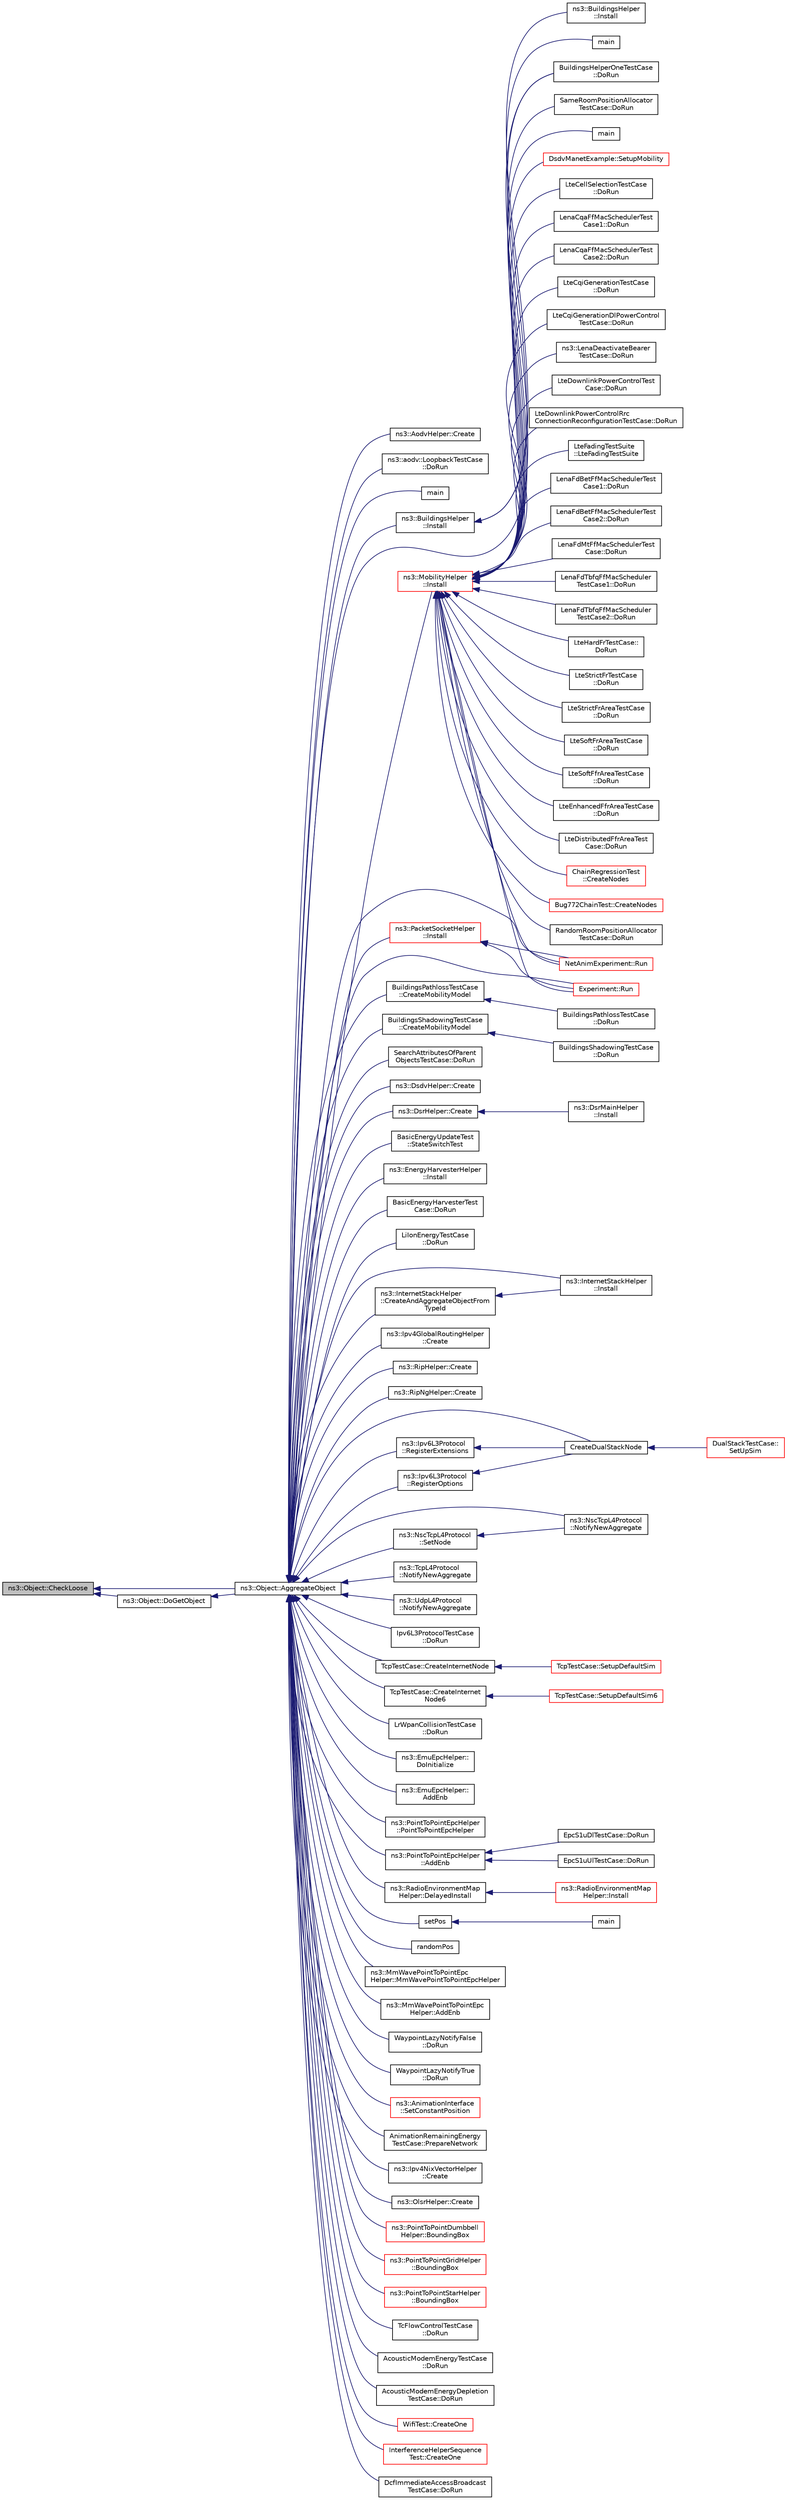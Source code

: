 digraph "ns3::Object::CheckLoose"
{
  edge [fontname="Helvetica",fontsize="10",labelfontname="Helvetica",labelfontsize="10"];
  node [fontname="Helvetica",fontsize="10",shape=record];
  rankdir="LR";
  Node1 [label="ns3::Object::CheckLoose",height=0.2,width=0.4,color="black", fillcolor="grey75", style="filled", fontcolor="black"];
  Node1 -> Node2 [dir="back",color="midnightblue",fontsize="10",style="solid"];
  Node2 [label="ns3::Object::DoGetObject",height=0.2,width=0.4,color="black", fillcolor="white", style="filled",URL="$d9/d77/classns3_1_1Object.html#a3ee161b5ced0991bcb0a7aef2f6645f1"];
  Node2 -> Node3 [dir="back",color="midnightblue",fontsize="10",style="solid"];
  Node3 [label="ns3::Object::AggregateObject",height=0.2,width=0.4,color="black", fillcolor="white", style="filled",URL="$d9/d77/classns3_1_1Object.html#a79dd435d300f3deca814553f561a2922"];
  Node3 -> Node4 [dir="back",color="midnightblue",fontsize="10",style="solid"];
  Node4 [label="ns3::AodvHelper::Create",height=0.2,width=0.4,color="black", fillcolor="white", style="filled",URL="$d9/d4a/classns3_1_1AodvHelper.html#a4e588837b00d654debf150b149216b2d"];
  Node3 -> Node5 [dir="back",color="midnightblue",fontsize="10",style="solid"];
  Node5 [label="ns3::aodv::LoopbackTestCase\l::DoRun",height=0.2,width=0.4,color="black", fillcolor="white", style="filled",URL="$d2/d8c/classns3_1_1aodv_1_1LoopbackTestCase.html#aa4ecd46f743a971813870cff58563eab",tooltip="Implementation to actually run this TestCase. "];
  Node3 -> Node6 [dir="back",color="midnightblue",fontsize="10",style="solid"];
  Node6 [label="main",height=0.2,width=0.4,color="black", fillcolor="white", style="filled",URL="$d1/dc3/buildings-pathloss-profiler_8cc.html#a0ddf1224851353fc92bfbff6f499fa97"];
  Node3 -> Node7 [dir="back",color="midnightblue",fontsize="10",style="solid"];
  Node7 [label="ns3::BuildingsHelper\l::Install",height=0.2,width=0.4,color="black", fillcolor="white", style="filled",URL="$d6/d04/classns3_1_1BuildingsHelper.html#a1f8163c577bf4fbadd091327e0f15f9a"];
  Node7 -> Node8 [dir="back",color="midnightblue",fontsize="10",style="solid"];
  Node8 [label="ns3::BuildingsHelper\l::Install",height=0.2,width=0.4,color="black", fillcolor="white", style="filled",URL="$d6/d04/classns3_1_1BuildingsHelper.html#a4d13fa12e7a91c7f9725616da184ab79"];
  Node7 -> Node9 [dir="back",color="midnightblue",fontsize="10",style="solid"];
  Node9 [label="main",height=0.2,width=0.4,color="black", fillcolor="white", style="filled",URL="$d5/d9b/lena-cqi-threshold_8cc.html#a0ddf1224851353fc92bfbff6f499fa97"];
  Node3 -> Node10 [dir="back",color="midnightblue",fontsize="10",style="solid"];
  Node10 [label="BuildingsHelperOneTestCase\l::DoRun",height=0.2,width=0.4,color="black", fillcolor="white", style="filled",URL="$d2/df4/classBuildingsHelperOneTestCase.html#a8b56b4b6ac3a92ebb8e377012b32fbdd",tooltip="Implementation to actually run this TestCase. "];
  Node3 -> Node11 [dir="back",color="midnightblue",fontsize="10",style="solid"];
  Node11 [label="BuildingsPathlossTestCase\l::CreateMobilityModel",height=0.2,width=0.4,color="black", fillcolor="white", style="filled",URL="$db/dc5/classBuildingsPathlossTestCase.html#a22b970340b20ac349830e21a7b6abc6f"];
  Node11 -> Node12 [dir="back",color="midnightblue",fontsize="10",style="solid"];
  Node12 [label="BuildingsPathlossTestCase\l::DoRun",height=0.2,width=0.4,color="black", fillcolor="white", style="filled",URL="$db/dc5/classBuildingsPathlossTestCase.html#a6b16dda55a96c818e4612ada692b6b35",tooltip="Implementation to actually run this TestCase. "];
  Node3 -> Node13 [dir="back",color="midnightblue",fontsize="10",style="solid"];
  Node13 [label="BuildingsShadowingTestCase\l::CreateMobilityModel",height=0.2,width=0.4,color="black", fillcolor="white", style="filled",URL="$d8/da7/classBuildingsShadowingTestCase.html#a43039af62f5ba963a7132f8f1cafe5e1"];
  Node13 -> Node14 [dir="back",color="midnightblue",fontsize="10",style="solid"];
  Node14 [label="BuildingsShadowingTestCase\l::DoRun",height=0.2,width=0.4,color="black", fillcolor="white", style="filled",URL="$d8/da7/classBuildingsShadowingTestCase.html#af15f6da1544ebf8348987f0829678932",tooltip="Implementation to actually run this TestCase. "];
  Node3 -> Node15 [dir="back",color="midnightblue",fontsize="10",style="solid"];
  Node15 [label="SearchAttributesOfParent\lObjectsTestCase::DoRun",height=0.2,width=0.4,color="black", fillcolor="white", style="filled",URL="$da/d07/classSearchAttributesOfParentObjectsTestCase.html#aba3b7703d538d2d596fc02e0a99d82ab",tooltip="Implementation to actually run this TestCase. "];
  Node3 -> Node16 [dir="back",color="midnightblue",fontsize="10",style="solid"];
  Node16 [label="ns3::DsdvHelper::Create",height=0.2,width=0.4,color="black", fillcolor="white", style="filled",URL="$d5/da7/classns3_1_1DsdvHelper.html#a3ddb5f954a8c681cf8d1b0bee78f772f"];
  Node3 -> Node17 [dir="back",color="midnightblue",fontsize="10",style="solid"];
  Node17 [label="ns3::DsrHelper::Create",height=0.2,width=0.4,color="black", fillcolor="white", style="filled",URL="$d2/d31/classns3_1_1DsrHelper.html#ad855c0aae21f5a7d6cc5ed6d31ac5034"];
  Node17 -> Node18 [dir="back",color="midnightblue",fontsize="10",style="solid"];
  Node18 [label="ns3::DsrMainHelper\l::Install",height=0.2,width=0.4,color="black", fillcolor="white", style="filled",URL="$df/dd9/classns3_1_1DsrMainHelper.html#a48e42ffd63ee3199d504fb811c0b422e"];
  Node3 -> Node19 [dir="back",color="midnightblue",fontsize="10",style="solid"];
  Node19 [label="BasicEnergyUpdateTest\l::StateSwitchTest",height=0.2,width=0.4,color="black", fillcolor="white", style="filled",URL="$d5/de0/classBasicEnergyUpdateTest.html#aebdf7df054db21ed34826ccdf208f6a6"];
  Node3 -> Node20 [dir="back",color="midnightblue",fontsize="10",style="solid"];
  Node20 [label="ns3::EnergyHarvesterHelper\l::Install",height=0.2,width=0.4,color="black", fillcolor="white", style="filled",URL="$d5/dbd/classns3_1_1EnergyHarvesterHelper.html#a84cf9de6031011a94e84b44b7741eb91"];
  Node3 -> Node21 [dir="back",color="midnightblue",fontsize="10",style="solid"];
  Node21 [label="BasicEnergyHarvesterTest\lCase::DoRun",height=0.2,width=0.4,color="black", fillcolor="white", style="filled",URL="$d7/da4/classBasicEnergyHarvesterTestCase.html#a0ccc441de009ad419be183aae7398576",tooltip="Implementation to actually run this TestCase. "];
  Node3 -> Node22 [dir="back",color="midnightblue",fontsize="10",style="solid"];
  Node22 [label="LiIonEnergyTestCase\l::DoRun",height=0.2,width=0.4,color="black", fillcolor="white", style="filled",URL="$d0/dc1/classLiIonEnergyTestCase.html#aaf5ee6f6a93fc67f4c12796570e3fa7a",tooltip="Implementation to actually run this TestCase. "];
  Node3 -> Node23 [dir="back",color="midnightblue",fontsize="10",style="solid"];
  Node23 [label="ns3::InternetStackHelper\l::CreateAndAggregateObjectFrom\lTypeId",height=0.2,width=0.4,color="black", fillcolor="white", style="filled",URL="$da/d33/classns3_1_1InternetStackHelper.html#a6605ba9c1bbfdf9ebe09c5dbcfce2451",tooltip="create an object from its TypeId and aggregates it to the node "];
  Node23 -> Node24 [dir="back",color="midnightblue",fontsize="10",style="solid"];
  Node24 [label="ns3::InternetStackHelper\l::Install",height=0.2,width=0.4,color="black", fillcolor="white", style="filled",URL="$da/d33/classns3_1_1InternetStackHelper.html#a14b0da37b1617255bf1078c11a108dce"];
  Node3 -> Node24 [dir="back",color="midnightblue",fontsize="10",style="solid"];
  Node3 -> Node25 [dir="back",color="midnightblue",fontsize="10",style="solid"];
  Node25 [label="ns3::Ipv4GlobalRoutingHelper\l::Create",height=0.2,width=0.4,color="black", fillcolor="white", style="filled",URL="$d4/d1a/classns3_1_1Ipv4GlobalRoutingHelper.html#a7aad4286a1ead7073bd73c6b19a32a59"];
  Node3 -> Node26 [dir="back",color="midnightblue",fontsize="10",style="solid"];
  Node26 [label="ns3::RipHelper::Create",height=0.2,width=0.4,color="black", fillcolor="white", style="filled",URL="$db/d9d/classns3_1_1RipHelper.html#af9b89490714b2f494beec7a0f628346b"];
  Node3 -> Node27 [dir="back",color="midnightblue",fontsize="10",style="solid"];
  Node27 [label="ns3::RipNgHelper::Create",height=0.2,width=0.4,color="black", fillcolor="white", style="filled",URL="$d8/dbc/classns3_1_1RipNgHelper.html#a92474bbd2a8816e8e847deb32f240525"];
  Node3 -> Node28 [dir="back",color="midnightblue",fontsize="10",style="solid"];
  Node28 [label="ns3::Ipv6L3Protocol\l::RegisterExtensions",height=0.2,width=0.4,color="black", fillcolor="white", style="filled",URL="$d7/d74/classns3_1_1Ipv6L3Protocol.html#a25cb7eac8f79c3461ec50b8464db2f8f",tooltip="Register the IPv6 Extensions. "];
  Node28 -> Node29 [dir="back",color="midnightblue",fontsize="10",style="solid"];
  Node29 [label="CreateDualStackNode",height=0.2,width=0.4,color="black", fillcolor="white", style="filled",URL="$d1/dde/ipv6-dual-stack-test-suite_8cc.html#a27cadab775ef9861b30e3ad79a3e3214"];
  Node29 -> Node30 [dir="back",color="midnightblue",fontsize="10",style="solid"];
  Node30 [label="DualStackTestCase::\lSetUpSim",height=0.2,width=0.4,color="red", fillcolor="white", style="filled",URL="$d1/d1d/classDualStackTestCase.html#a04e3c01a5d12957f1f69d2df2e2c734c",tooltip="Setup the test. "];
  Node3 -> Node31 [dir="back",color="midnightblue",fontsize="10",style="solid"];
  Node31 [label="ns3::Ipv6L3Protocol\l::RegisterOptions",height=0.2,width=0.4,color="black", fillcolor="white", style="filled",URL="$d7/d74/classns3_1_1Ipv6L3Protocol.html#ac9c52b73b294e0b592a5034b87278d92",tooltip="Register the IPv6 Options. "];
  Node31 -> Node29 [dir="back",color="midnightblue",fontsize="10",style="solid"];
  Node3 -> Node32 [dir="back",color="midnightblue",fontsize="10",style="solid"];
  Node32 [label="ns3::NscTcpL4Protocol\l::SetNode",height=0.2,width=0.4,color="black", fillcolor="white", style="filled",URL="$dd/dfe/classns3_1_1NscTcpL4Protocol.html#a4ed1c16d77da3bc0154c71f623a0f445"];
  Node32 -> Node33 [dir="back",color="midnightblue",fontsize="10",style="solid"];
  Node33 [label="ns3::NscTcpL4Protocol\l::NotifyNewAggregate",height=0.2,width=0.4,color="black", fillcolor="white", style="filled",URL="$dd/dfe/classns3_1_1NscTcpL4Protocol.html#a423e33bc38d6f04ba6c54f7ce2647565"];
  Node3 -> Node33 [dir="back",color="midnightblue",fontsize="10",style="solid"];
  Node3 -> Node34 [dir="back",color="midnightblue",fontsize="10",style="solid"];
  Node34 [label="ns3::TcpL4Protocol\l::NotifyNewAggregate",height=0.2,width=0.4,color="black", fillcolor="white", style="filled",URL="$df/dc9/classns3_1_1TcpL4Protocol.html#ace34214dade5d0c0c2220ad01866111c",tooltip="Setup socket factory and callbacks when aggregated to a node. "];
  Node3 -> Node35 [dir="back",color="midnightblue",fontsize="10",style="solid"];
  Node35 [label="ns3::UdpL4Protocol\l::NotifyNewAggregate",height=0.2,width=0.4,color="black", fillcolor="white", style="filled",URL="$d0/d31/classns3_1_1UdpL4Protocol.html#aab4a2c28a2caeb37eaec4a23a920b339"];
  Node3 -> Node29 [dir="back",color="midnightblue",fontsize="10",style="solid"];
  Node3 -> Node36 [dir="back",color="midnightblue",fontsize="10",style="solid"];
  Node36 [label="Ipv6L3ProtocolTestCase\l::DoRun",height=0.2,width=0.4,color="black", fillcolor="white", style="filled",URL="$d4/d65/classIpv6L3ProtocolTestCase.html#ac052c03e25689da8fed383146b988a7e",tooltip="Implementation to actually run this TestCase. "];
  Node3 -> Node37 [dir="back",color="midnightblue",fontsize="10",style="solid"];
  Node37 [label="TcpTestCase::CreateInternetNode",height=0.2,width=0.4,color="black", fillcolor="white", style="filled",URL="$de/dae/classTcpTestCase.html#aa2bee178327783b9acb07d7351e1dcdf",tooltip="Create a node with the Internet stack (IPv4 version). "];
  Node37 -> Node38 [dir="back",color="midnightblue",fontsize="10",style="solid"];
  Node38 [label="TcpTestCase::SetupDefaultSim",height=0.2,width=0.4,color="red", fillcolor="white", style="filled",URL="$de/dae/classTcpTestCase.html#aa0635586d1df558a59adf3ab92cdd511",tooltip="Setup the test (IPv4 version). "];
  Node3 -> Node39 [dir="back",color="midnightblue",fontsize="10",style="solid"];
  Node39 [label="TcpTestCase::CreateInternet\lNode6",height=0.2,width=0.4,color="black", fillcolor="white", style="filled",URL="$de/dae/classTcpTestCase.html#a45d4f2a1d4a2f311c529469bdc9dfe00",tooltip="Create a node with the Internet stack (IPv6 version). "];
  Node39 -> Node40 [dir="back",color="midnightblue",fontsize="10",style="solid"];
  Node40 [label="TcpTestCase::SetupDefaultSim6",height=0.2,width=0.4,color="red", fillcolor="white", style="filled",URL="$de/dae/classTcpTestCase.html#ad45a412dd010f36d8b396ab83df8acd6",tooltip="Setup the test (IPv6 version). "];
  Node3 -> Node41 [dir="back",color="midnightblue",fontsize="10",style="solid"];
  Node41 [label="LrWpanCollisionTestCase\l::DoRun",height=0.2,width=0.4,color="black", fillcolor="white", style="filled",URL="$d1/da7/classLrWpanCollisionTestCase.html#adc8f2378868d9eb3aba9b538897d85d2",tooltip="Implementation to actually run this TestCase. "];
  Node3 -> Node42 [dir="back",color="midnightblue",fontsize="10",style="solid"];
  Node42 [label="ns3::EmuEpcHelper::\lDoInitialize",height=0.2,width=0.4,color="black", fillcolor="white", style="filled",URL="$d9/db8/classns3_1_1EmuEpcHelper.html#ae66ac77634aad1dfb03bbe0d8a54acc1"];
  Node3 -> Node43 [dir="back",color="midnightblue",fontsize="10",style="solid"];
  Node43 [label="ns3::EmuEpcHelper::\lAddEnb",height=0.2,width=0.4,color="black", fillcolor="white", style="filled",URL="$d9/db8/classns3_1_1EmuEpcHelper.html#abaff0cf3ed70c034b5e0fd22dc89a7ba"];
  Node3 -> Node44 [dir="back",color="midnightblue",fontsize="10",style="solid"];
  Node44 [label="ns3::PointToPointEpcHelper\l::PointToPointEpcHelper",height=0.2,width=0.4,color="black", fillcolor="white", style="filled",URL="$de/d5b/classns3_1_1PointToPointEpcHelper.html#a3d4c34f6a194c994d45e0dac5019b8cb"];
  Node3 -> Node45 [dir="back",color="midnightblue",fontsize="10",style="solid"];
  Node45 [label="ns3::PointToPointEpcHelper\l::AddEnb",height=0.2,width=0.4,color="black", fillcolor="white", style="filled",URL="$de/d5b/classns3_1_1PointToPointEpcHelper.html#a6636cc9c0501b719bd81ed13efd3c589"];
  Node45 -> Node46 [dir="back",color="midnightblue",fontsize="10",style="solid"];
  Node46 [label="EpcS1uDlTestCase::DoRun",height=0.2,width=0.4,color="black", fillcolor="white", style="filled",URL="$db/d72/classEpcS1uDlTestCase.html#a2ac9313672e6c5e2a5a33f98a77ffec2",tooltip="Implementation to actually run this TestCase. "];
  Node45 -> Node47 [dir="back",color="midnightblue",fontsize="10",style="solid"];
  Node47 [label="EpcS1uUlTestCase::DoRun",height=0.2,width=0.4,color="black", fillcolor="white", style="filled",URL="$d8/d4d/classEpcS1uUlTestCase.html#a6fa27997312de46d9b0f3ab2221a24fa",tooltip="Implementation to actually run this TestCase. "];
  Node3 -> Node48 [dir="back",color="midnightblue",fontsize="10",style="solid"];
  Node48 [label="ns3::RadioEnvironmentMap\lHelper::DelayedInstall",height=0.2,width=0.4,color="black", fillcolor="white", style="filled",URL="$de/d0e/classns3_1_1RadioEnvironmentMapHelper.html#ab8591d08fcb179f5ba004d05feded580"];
  Node48 -> Node49 [dir="back",color="midnightblue",fontsize="10",style="solid"];
  Node49 [label="ns3::RadioEnvironmentMap\lHelper::Install",height=0.2,width=0.4,color="red", fillcolor="white", style="filled",URL="$de/d0e/classns3_1_1RadioEnvironmentMapHelper.html#a0b15c982ea80037f9409d73654b48548"];
  Node3 -> Node50 [dir="back",color="midnightblue",fontsize="10",style="solid"];
  Node50 [label="setPos",height=0.2,width=0.4,color="black", fillcolor="white", style="filled",URL="$db/daf/dce-example-mptcp-mmwave_8cc.html#af9909077be6393b8cc46f5ac55a77f84"];
  Node50 -> Node51 [dir="back",color="midnightblue",fontsize="10",style="solid"];
  Node51 [label="main",height=0.2,width=0.4,color="black", fillcolor="white", style="filled",URL="$db/daf/dce-example-mptcp-mmwave_8cc.html#a0ddf1224851353fc92bfbff6f499fa97"];
  Node3 -> Node52 [dir="back",color="midnightblue",fontsize="10",style="solid"];
  Node52 [label="randomPos",height=0.2,width=0.4,color="black", fillcolor="white", style="filled",URL="$db/daf/dce-example-mptcp-mmwave_8cc.html#a413c7e5fc698544007360bfb970ca4e2"];
  Node3 -> Node53 [dir="back",color="midnightblue",fontsize="10",style="solid"];
  Node53 [label="ns3::MmWavePointToPointEpc\lHelper::MmWavePointToPointEpcHelper",height=0.2,width=0.4,color="black", fillcolor="white", style="filled",URL="$db/dca/classns3_1_1MmWavePointToPointEpcHelper.html#a45b842e4b0bda8e4df3a3826c0b945b3"];
  Node3 -> Node54 [dir="back",color="midnightblue",fontsize="10",style="solid"];
  Node54 [label="ns3::MmWavePointToPointEpc\lHelper::AddEnb",height=0.2,width=0.4,color="black", fillcolor="white", style="filled",URL="$db/dca/classns3_1_1MmWavePointToPointEpcHelper.html#a9cd7e12bfdf03508e7a64d5fdf456366"];
  Node3 -> Node55 [dir="back",color="midnightblue",fontsize="10",style="solid"];
  Node55 [label="ns3::MobilityHelper\l::Install",height=0.2,width=0.4,color="red", fillcolor="white", style="filled",URL="$d8/def/classns3_1_1MobilityHelper.html#a07737960ee95c0777109cf2994dd97ae",tooltip="\"Layout\" a single node according to the current position allocator type. "];
  Node55 -> Node56 [dir="back",color="midnightblue",fontsize="10",style="solid"];
  Node56 [label="ChainRegressionTest\l::CreateNodes",height=0.2,width=0.4,color="red", fillcolor="white", style="filled",URL="$da/d19/classChainRegressionTest.html#a3e368f839e9527ba7bde784258c31792",tooltip="Create test topology. "];
  Node55 -> Node57 [dir="back",color="midnightblue",fontsize="10",style="solid"];
  Node57 [label="Bug772ChainTest::CreateNodes",height=0.2,width=0.4,color="red", fillcolor="white", style="filled",URL="$d0/d17/classBug772ChainTest.html#a8afa0710a496d8d1b85abee049afb120",tooltip="Create test topology. "];
  Node55 -> Node58 [dir="back",color="midnightblue",fontsize="10",style="solid"];
  Node58 [label="RandomRoomPositionAllocator\lTestCase::DoRun",height=0.2,width=0.4,color="black", fillcolor="white", style="filled",URL="$df/d66/classRandomRoomPositionAllocatorTestCase.html#ae386f6e4ee1b786b018786ee9be7e969",tooltip="Implementation to actually run this TestCase. "];
  Node55 -> Node59 [dir="back",color="midnightblue",fontsize="10",style="solid"];
  Node59 [label="SameRoomPositionAllocator\lTestCase::DoRun",height=0.2,width=0.4,color="black", fillcolor="white", style="filled",URL="$d3/d13/classSameRoomPositionAllocatorTestCase.html#a1c65ff018a0af3cd828b7c52d8a484f1",tooltip="Implementation to actually run this TestCase. "];
  Node55 -> Node10 [dir="back",color="midnightblue",fontsize="10",style="solid"];
  Node55 -> Node60 [dir="back",color="midnightblue",fontsize="10",style="solid"];
  Node60 [label="main",height=0.2,width=0.4,color="black", fillcolor="white", style="filled",URL="$d4/d43/nsclick-raw-wlan_8cc.html#a0ddf1224851353fc92bfbff6f499fa97"];
  Node55 -> Node61 [dir="back",color="midnightblue",fontsize="10",style="solid"];
  Node61 [label="DsdvManetExample::SetupMobility",height=0.2,width=0.4,color="red", fillcolor="white", style="filled",URL="$d3/d2a/classDsdvManetExample.html#ac515dc772b05a1a46122c97406c9d655"];
  Node55 -> Node62 [dir="back",color="midnightblue",fontsize="10",style="solid"];
  Node62 [label="LteCellSelectionTestCase\l::DoRun",height=0.2,width=0.4,color="black", fillcolor="white", style="filled",URL="$d3/d21/classLteCellSelectionTestCase.html#a2ad9dadf26f7beb5d3ed1c6dfbcef90a",tooltip="Setup the simulation according to the configuration set by the class constructor, run it..."];
  Node55 -> Node63 [dir="back",color="midnightblue",fontsize="10",style="solid"];
  Node63 [label="LenaCqaFfMacSchedulerTest\lCase1::DoRun",height=0.2,width=0.4,color="black", fillcolor="white", style="filled",URL="$d2/d5c/classLenaCqaFfMacSchedulerTestCase1.html#a91b3e2ef4ff292dbeda5559ff0eae1e6",tooltip="Implementation to actually run this TestCase. "];
  Node55 -> Node64 [dir="back",color="midnightblue",fontsize="10",style="solid"];
  Node64 [label="LenaCqaFfMacSchedulerTest\lCase2::DoRun",height=0.2,width=0.4,color="black", fillcolor="white", style="filled",URL="$d4/d7d/classLenaCqaFfMacSchedulerTestCase2.html#a773e8490a80a3afe50adf54d713d3e4a",tooltip="Implementation to actually run this TestCase. "];
  Node55 -> Node65 [dir="back",color="midnightblue",fontsize="10",style="solid"];
  Node65 [label="LteCqiGenerationTestCase\l::DoRun",height=0.2,width=0.4,color="black", fillcolor="white", style="filled",URL="$d6/d58/classLteCqiGenerationTestCase.html#a263a0f3670c23e42ed3feb7d353bdd09",tooltip="Implementation to actually run this TestCase. "];
  Node55 -> Node66 [dir="back",color="midnightblue",fontsize="10",style="solid"];
  Node66 [label="LteCqiGenerationDlPowerControl\lTestCase::DoRun",height=0.2,width=0.4,color="black", fillcolor="white", style="filled",URL="$d0/d70/classLteCqiGenerationDlPowerControlTestCase.html#a8a6ba5e52123fc8ed0deb9014a8b0591",tooltip="Implementation to actually run this TestCase. "];
  Node55 -> Node67 [dir="back",color="midnightblue",fontsize="10",style="solid"];
  Node67 [label="ns3::LenaDeactivateBearer\lTestCase::DoRun",height=0.2,width=0.4,color="black", fillcolor="white", style="filled",URL="$d4/d2f/classns3_1_1LenaDeactivateBearerTestCase.html#a214d777e46f96b701efdfd360871f53f",tooltip="Implementation to actually run this TestCase. "];
  Node55 -> Node68 [dir="back",color="midnightblue",fontsize="10",style="solid"];
  Node68 [label="LteDownlinkPowerControlTest\lCase::DoRun",height=0.2,width=0.4,color="black", fillcolor="white", style="filled",URL="$dd/d8d/classLteDownlinkPowerControlTestCase.html#a2eb1e31f7313f51061d8aa950d3f4268",tooltip="Implementation to actually run this TestCase. "];
  Node55 -> Node69 [dir="back",color="midnightblue",fontsize="10",style="solid"];
  Node69 [label="LteDownlinkPowerControlRrc\lConnectionReconfigurationTestCase::DoRun",height=0.2,width=0.4,color="black", fillcolor="white", style="filled",URL="$dd/d20/classLteDownlinkPowerControlRrcConnectionReconfigurationTestCase.html#a3f7be434747a85c448ade6fc4500d552",tooltip="Implementation to actually run this TestCase. "];
  Node55 -> Node70 [dir="back",color="midnightblue",fontsize="10",style="solid"];
  Node70 [label="LteFadingTestSuite\l::LteFadingTestSuite",height=0.2,width=0.4,color="black", fillcolor="white", style="filled",URL="$da/d7a/classLteFadingTestSuite.html#aa8f5d146edf68b18fe52196168dcbf90"];
  Node55 -> Node71 [dir="back",color="midnightblue",fontsize="10",style="solid"];
  Node71 [label="LenaFdBetFfMacSchedulerTest\lCase1::DoRun",height=0.2,width=0.4,color="black", fillcolor="white", style="filled",URL="$de/d24/classLenaFdBetFfMacSchedulerTestCase1.html#a21b7a9f396adcc1ab24ddefc919345f2",tooltip="Implementation to actually run this TestCase. "];
  Node55 -> Node72 [dir="back",color="midnightblue",fontsize="10",style="solid"];
  Node72 [label="LenaFdBetFfMacSchedulerTest\lCase2::DoRun",height=0.2,width=0.4,color="black", fillcolor="white", style="filled",URL="$d5/de5/classLenaFdBetFfMacSchedulerTestCase2.html#a51c587a50f2087be7c3950f4d2d82852",tooltip="Implementation to actually run this TestCase. "];
  Node55 -> Node73 [dir="back",color="midnightblue",fontsize="10",style="solid"];
  Node73 [label="LenaFdMtFfMacSchedulerTest\lCase::DoRun",height=0.2,width=0.4,color="black", fillcolor="white", style="filled",URL="$d6/dbd/classLenaFdMtFfMacSchedulerTestCase.html#a5cfc445b7daa4a02df317b46ee007f1a",tooltip="Implementation to actually run this TestCase. "];
  Node55 -> Node74 [dir="back",color="midnightblue",fontsize="10",style="solid"];
  Node74 [label="LenaFdTbfqFfMacScheduler\lTestCase1::DoRun",height=0.2,width=0.4,color="black", fillcolor="white", style="filled",URL="$d8/d07/classLenaFdTbfqFfMacSchedulerTestCase1.html#ae0536bf54d4e05fbf3600c1654c14cc0",tooltip="Implementation to actually run this TestCase. "];
  Node55 -> Node75 [dir="back",color="midnightblue",fontsize="10",style="solid"];
  Node75 [label="LenaFdTbfqFfMacScheduler\lTestCase2::DoRun",height=0.2,width=0.4,color="black", fillcolor="white", style="filled",URL="$d4/da3/classLenaFdTbfqFfMacSchedulerTestCase2.html#a2e43d4f9483463dffa86410a1ce47140",tooltip="Implementation to actually run this TestCase. "];
  Node55 -> Node76 [dir="back",color="midnightblue",fontsize="10",style="solid"];
  Node76 [label="LteHardFrTestCase::\lDoRun",height=0.2,width=0.4,color="black", fillcolor="white", style="filled",URL="$d3/d19/classLteHardFrTestCase.html#a7267927f1ffb7acff88742eb33ab2e3c",tooltip="Implementation to actually run this TestCase. "];
  Node55 -> Node77 [dir="back",color="midnightblue",fontsize="10",style="solid"];
  Node77 [label="LteStrictFrTestCase\l::DoRun",height=0.2,width=0.4,color="black", fillcolor="white", style="filled",URL="$d7/d86/classLteStrictFrTestCase.html#afd223c9e5a1d3e14a244303963e21425",tooltip="Implementation to actually run this TestCase. "];
  Node55 -> Node78 [dir="back",color="midnightblue",fontsize="10",style="solid"];
  Node78 [label="LteStrictFrAreaTestCase\l::DoRun",height=0.2,width=0.4,color="black", fillcolor="white", style="filled",URL="$df/d79/classLteStrictFrAreaTestCase.html#a61e945e04c3b10a50c2f484198199b49",tooltip="Implementation to actually run this TestCase. "];
  Node55 -> Node79 [dir="back",color="midnightblue",fontsize="10",style="solid"];
  Node79 [label="LteSoftFrAreaTestCase\l::DoRun",height=0.2,width=0.4,color="black", fillcolor="white", style="filled",URL="$de/df4/classLteSoftFrAreaTestCase.html#ae0df301b6c0f1a80a0145746b15a109c",tooltip="Implementation to actually run this TestCase. "];
  Node55 -> Node80 [dir="back",color="midnightblue",fontsize="10",style="solid"];
  Node80 [label="LteSoftFfrAreaTestCase\l::DoRun",height=0.2,width=0.4,color="black", fillcolor="white", style="filled",URL="$d5/df1/classLteSoftFfrAreaTestCase.html#aaf88ccad780563fc6394cd97ec9328d4",tooltip="Implementation to actually run this TestCase. "];
  Node55 -> Node81 [dir="back",color="midnightblue",fontsize="10",style="solid"];
  Node81 [label="LteEnhancedFfrAreaTestCase\l::DoRun",height=0.2,width=0.4,color="black", fillcolor="white", style="filled",URL="$dc/d2a/classLteEnhancedFfrAreaTestCase.html#aa242a1923952a50df92c3e291f1ca8a6",tooltip="Implementation to actually run this TestCase. "];
  Node55 -> Node82 [dir="back",color="midnightblue",fontsize="10",style="solid"];
  Node82 [label="LteDistributedFfrAreaTest\lCase::DoRun",height=0.2,width=0.4,color="black", fillcolor="white", style="filled",URL="$d7/d87/classLteDistributedFfrAreaTestCase.html#a1a386a39f2ddc3d22b17a134b775e2b7",tooltip="Implementation to actually run this TestCase. "];
  Node55 -> Node83 [dir="back",color="midnightblue",fontsize="10",style="solid"];
  Node83 [label="NetAnimExperiment::Run",height=0.2,width=0.4,color="red", fillcolor="white", style="filled",URL="$d9/d77/classNetAnimExperiment.html#a63a699997d753ea33b4367ccad6088a3"];
  Node55 -> Node84 [dir="back",color="midnightblue",fontsize="10",style="solid"];
  Node84 [label="Experiment::Run",height=0.2,width=0.4,color="red", fillcolor="white", style="filled",URL="$d8/d06/classExperiment.html#a2e7dad008a78e106fdbde1917d0bca1b"];
  Node3 -> Node85 [dir="back",color="midnightblue",fontsize="10",style="solid"];
  Node85 [label="WaypointLazyNotifyFalse\l::DoRun",height=0.2,width=0.4,color="black", fillcolor="white", style="filled",URL="$df/d16/classWaypointLazyNotifyFalse.html#a83d1c83370519f71e39183cfe3450b20",tooltip="Implementation to actually run this TestCase. "];
  Node3 -> Node86 [dir="back",color="midnightblue",fontsize="10",style="solid"];
  Node86 [label="WaypointLazyNotifyTrue\l::DoRun",height=0.2,width=0.4,color="black", fillcolor="white", style="filled",URL="$d7/d02/classWaypointLazyNotifyTrue.html#a196fb0fa4ee5bfae48e7edb38c5d107e",tooltip="Implementation to actually run this TestCase. "];
  Node3 -> Node83 [dir="back",color="midnightblue",fontsize="10",style="solid"];
  Node3 -> Node87 [dir="back",color="midnightblue",fontsize="10",style="solid"];
  Node87 [label="ns3::AnimationInterface\l::SetConstantPosition",height=0.2,width=0.4,color="red", fillcolor="white", style="filled",URL="$d6/d1a/classns3_1_1AnimationInterface.html#adc75e56ec42c4b86b90b34f04cf52ee1",tooltip="Helper function to set Constant Position for a given node. "];
  Node3 -> Node88 [dir="back",color="midnightblue",fontsize="10",style="solid"];
  Node88 [label="AnimationRemainingEnergy\lTestCase::PrepareNetwork",height=0.2,width=0.4,color="black", fillcolor="white", style="filled",URL="$de/d8b/classAnimationRemainingEnergyTestCase.html#a0b58006c5a7d9ebe7b8c918f4f214443",tooltip="Prepare nework function. "];
  Node3 -> Node89 [dir="back",color="midnightblue",fontsize="10",style="solid"];
  Node89 [label="ns3::PacketSocketHelper\l::Install",height=0.2,width=0.4,color="red", fillcolor="white", style="filled",URL="$dc/d0f/classns3_1_1PacketSocketHelper.html#a33f449fee7fd10411949d17feba6d33e"];
  Node89 -> Node83 [dir="back",color="midnightblue",fontsize="10",style="solid"];
  Node89 -> Node84 [dir="back",color="midnightblue",fontsize="10",style="solid"];
  Node3 -> Node90 [dir="back",color="midnightblue",fontsize="10",style="solid"];
  Node90 [label="ns3::Ipv4NixVectorHelper\l::Create",height=0.2,width=0.4,color="black", fillcolor="white", style="filled",URL="$da/d72/classns3_1_1Ipv4NixVectorHelper.html#a803ebba1b96868068ae0c23b26ae0325"];
  Node3 -> Node91 [dir="back",color="midnightblue",fontsize="10",style="solid"];
  Node91 [label="ns3::OlsrHelper::Create",height=0.2,width=0.4,color="black", fillcolor="white", style="filled",URL="$d5/d00/classns3_1_1OlsrHelper.html#abf3f54af63afa19675712bee4934ad82"];
  Node3 -> Node92 [dir="back",color="midnightblue",fontsize="10",style="solid"];
  Node92 [label="ns3::PointToPointDumbbell\lHelper::BoundingBox",height=0.2,width=0.4,color="red", fillcolor="white", style="filled",URL="$de/d04/classns3_1_1PointToPointDumbbellHelper.html#ac1efd7a81e9f99e1e6af211039408af3"];
  Node3 -> Node93 [dir="back",color="midnightblue",fontsize="10",style="solid"];
  Node93 [label="ns3::PointToPointGridHelper\l::BoundingBox",height=0.2,width=0.4,color="red", fillcolor="white", style="filled",URL="$d4/db8/classns3_1_1PointToPointGridHelper.html#a82af43032d0e92c3dc5b259d0f800961"];
  Node3 -> Node94 [dir="back",color="midnightblue",fontsize="10",style="solid"];
  Node94 [label="ns3::PointToPointStarHelper\l::BoundingBox",height=0.2,width=0.4,color="red", fillcolor="white", style="filled",URL="$d0/d33/classns3_1_1PointToPointStarHelper.html#ac7a841f46083a95cd087374bce5fe7c2"];
  Node3 -> Node95 [dir="back",color="midnightblue",fontsize="10",style="solid"];
  Node95 [label="TcFlowControlTestCase\l::DoRun",height=0.2,width=0.4,color="black", fillcolor="white", style="filled",URL="$db/df9/classTcFlowControlTestCase.html#a671ac2565d04fd5618e2743289d1b707",tooltip="Implementation to actually run this TestCase. "];
  Node3 -> Node84 [dir="back",color="midnightblue",fontsize="10",style="solid"];
  Node3 -> Node96 [dir="back",color="midnightblue",fontsize="10",style="solid"];
  Node96 [label="AcousticModemEnergyTestCase\l::DoRun",height=0.2,width=0.4,color="black", fillcolor="white", style="filled",URL="$de/ddd/classAcousticModemEnergyTestCase.html#a80af809d98008abfde814665ff5a3257",tooltip="Implementation to actually run this TestCase. "];
  Node3 -> Node97 [dir="back",color="midnightblue",fontsize="10",style="solid"];
  Node97 [label="AcousticModemEnergyDepletion\lTestCase::DoRun",height=0.2,width=0.4,color="black", fillcolor="white", style="filled",URL="$d1/d87/classAcousticModemEnergyDepletionTestCase.html#a36ddefb587ebfbbcbfe60d0bdbc4de91",tooltip="Implementation to actually run this TestCase. "];
  Node3 -> Node98 [dir="back",color="midnightblue",fontsize="10",style="solid"];
  Node98 [label="WifiTest::CreateOne",height=0.2,width=0.4,color="red", fillcolor="white", style="filled",URL="$d4/d72/classWifiTest.html#a212be82b387f5446375a45ccbac3561e"];
  Node3 -> Node99 [dir="back",color="midnightblue",fontsize="10",style="solid"];
  Node99 [label="InterferenceHelperSequence\lTest::CreateOne",height=0.2,width=0.4,color="red", fillcolor="white", style="filled",URL="$de/dcf/classInterferenceHelperSequenceTest.html#aaf6b2c6dc1b1c6abf0743b018e78544a"];
  Node3 -> Node100 [dir="back",color="midnightblue",fontsize="10",style="solid"];
  Node100 [label="DcfImmediateAccessBroadcast\lTestCase::DoRun",height=0.2,width=0.4,color="black", fillcolor="white", style="filled",URL="$db/d6c/classDcfImmediateAccessBroadcastTestCase.html#a60a5b36d456c0c144d85a9be722c1663",tooltip="Implementation to actually run this TestCase. "];
  Node1 -> Node3 [dir="back",color="midnightblue",fontsize="10",style="solid"];
}
